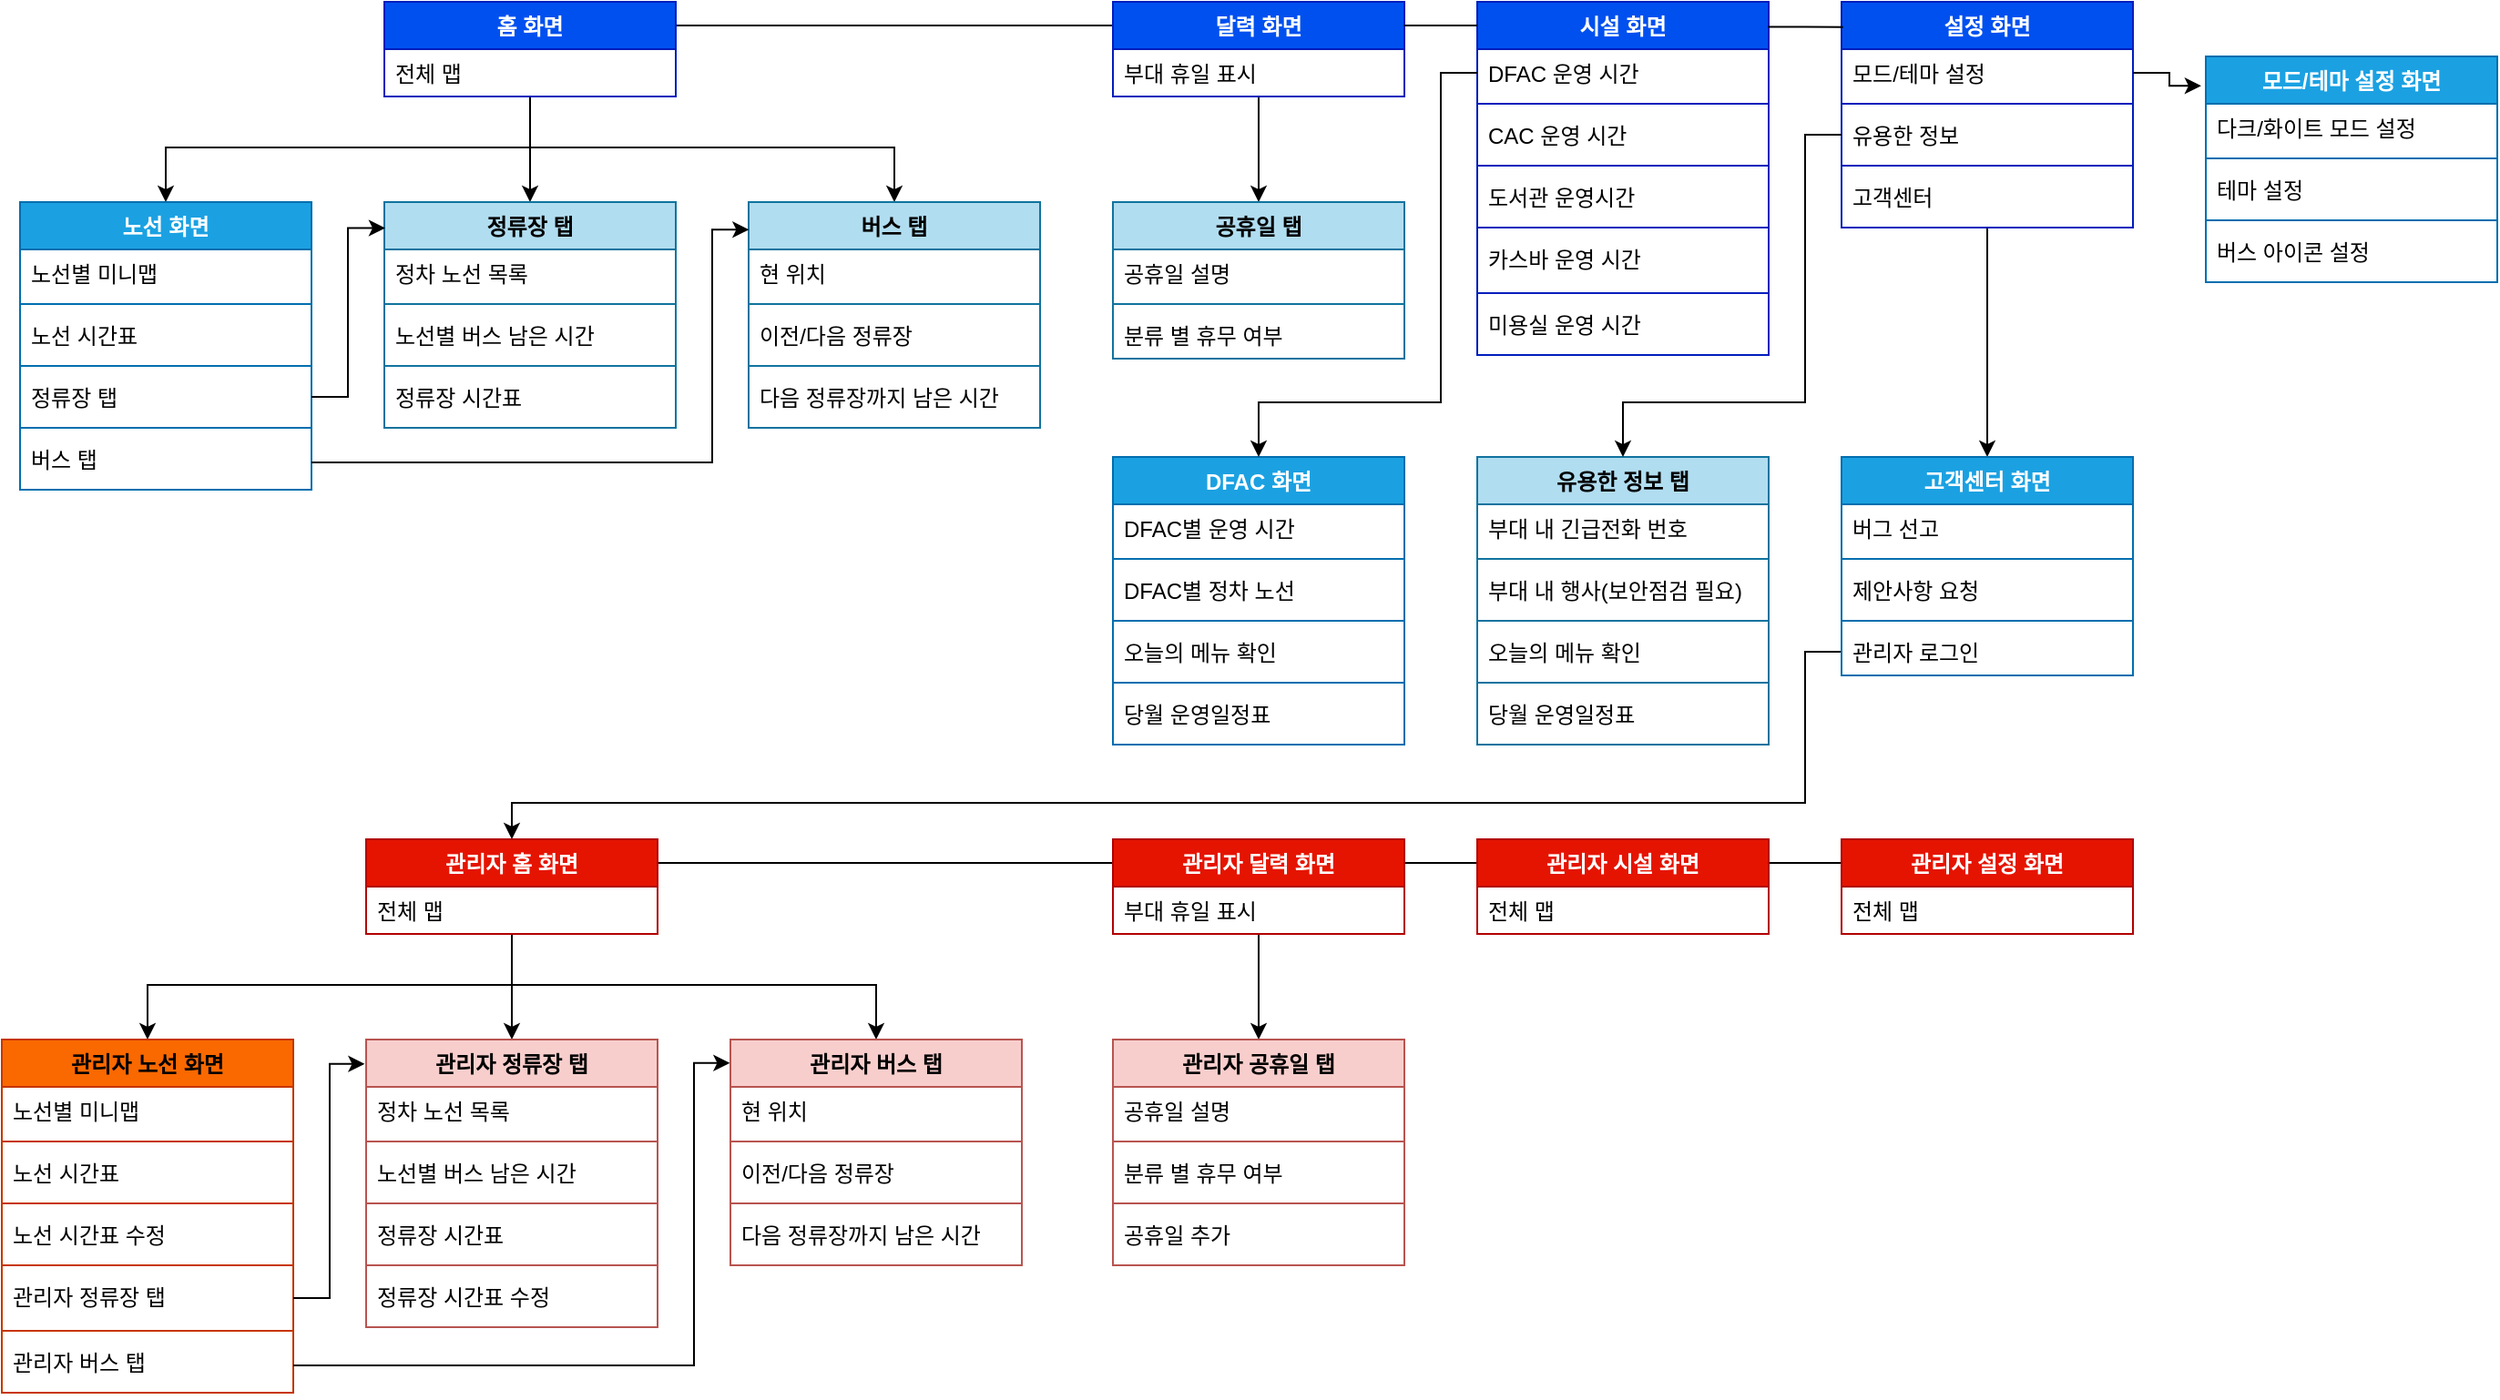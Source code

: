 <mxfile version="28.2.5">
  <diagram name="페이지-1" id="wjZ8YQroIO9MvdsMW4hN">
    <mxGraphModel dx="1694" dy="930" grid="1" gridSize="10" guides="1" tooltips="1" connect="1" arrows="1" fold="1" page="1" pageScale="1" pageWidth="1654" pageHeight="2336" math="0" shadow="0">
      <root>
        <mxCell id="0" />
        <mxCell id="1" parent="0" />
        <mxCell id="_9YGOIEyfE7VkdrAU_rR-4" style="edgeStyle=orthogonalEdgeStyle;rounded=0;orthogonalLoop=1;jettySize=auto;html=1;entryX=0.5;entryY=0;entryDx=0;entryDy=0;" parent="1" source="tUsT-36a79SieBzfRr8L-2" target="tUsT-36a79SieBzfRr8L-6" edge="1">
          <mxGeometry relative="1" as="geometry" />
        </mxCell>
        <mxCell id="_9YGOIEyfE7VkdrAU_rR-5" style="edgeStyle=orthogonalEdgeStyle;rounded=0;orthogonalLoop=1;jettySize=auto;html=1;entryX=0.5;entryY=0;entryDx=0;entryDy=0;" parent="1" source="tUsT-36a79SieBzfRr8L-2" target="tUsT-36a79SieBzfRr8L-12" edge="1">
          <mxGeometry relative="1" as="geometry">
            <Array as="points">
              <mxPoint x="420" y="200" />
              <mxPoint x="220" y="200" />
            </Array>
          </mxGeometry>
        </mxCell>
        <mxCell id="_9YGOIEyfE7VkdrAU_rR-6" style="edgeStyle=orthogonalEdgeStyle;rounded=0;orthogonalLoop=1;jettySize=auto;html=1;entryX=0.5;entryY=0;entryDx=0;entryDy=0;" parent="1" source="tUsT-36a79SieBzfRr8L-2" target="tUsT-36a79SieBzfRr8L-18" edge="1">
          <mxGeometry relative="1" as="geometry">
            <Array as="points">
              <mxPoint x="420" y="200" />
              <mxPoint x="620" y="200" />
            </Array>
          </mxGeometry>
        </mxCell>
        <mxCell id="2JAqFxEdRBb4yhLC-KHh-1" style="edgeStyle=orthogonalEdgeStyle;rounded=0;orthogonalLoop=1;jettySize=auto;html=1;endArrow=none;endFill=0;exitX=1;exitY=0.25;exitDx=0;exitDy=0;entryX=0;entryY=0.25;entryDx=0;entryDy=0;" parent="1" source="tUsT-36a79SieBzfRr8L-2" target="sj82YsNIp-Rur4-SE-wN-1" edge="1">
          <mxGeometry relative="1" as="geometry" />
        </mxCell>
        <mxCell id="tUsT-36a79SieBzfRr8L-2" value="홈 화면" style="swimlane;fontStyle=1;align=center;verticalAlign=top;childLayout=stackLayout;horizontal=1;startSize=26;horizontalStack=0;resizeParent=1;resizeParentMax=0;resizeLast=0;collapsible=1;marginBottom=0;whiteSpace=wrap;html=1;fillColor=#0050ef;fontColor=#ffffff;strokeColor=#001DBC;" parent="1" vertex="1">
          <mxGeometry x="340" y="120" width="160" height="52" as="geometry" />
        </mxCell>
        <mxCell id="tUsT-36a79SieBzfRr8L-3" value="전체 맵" style="text;strokeColor=none;fillColor=none;align=left;verticalAlign=top;spacingLeft=4;spacingRight=4;overflow=hidden;rotatable=0;points=[[0,0.5],[1,0.5]];portConstraint=eastwest;whiteSpace=wrap;html=1;" parent="tUsT-36a79SieBzfRr8L-2" vertex="1">
          <mxGeometry y="26" width="160" height="26" as="geometry" />
        </mxCell>
        <mxCell id="tUsT-36a79SieBzfRr8L-6" value="정류장 탭" style="swimlane;fontStyle=1;align=center;verticalAlign=top;childLayout=stackLayout;horizontal=1;startSize=26;horizontalStack=0;resizeParent=1;resizeParentMax=0;resizeLast=0;collapsible=1;marginBottom=0;whiteSpace=wrap;html=1;fillColor=#b1ddf0;strokeColor=#10739e;" parent="1" vertex="1">
          <mxGeometry x="340" y="230" width="160" height="124" as="geometry" />
        </mxCell>
        <mxCell id="tUsT-36a79SieBzfRr8L-7" value="정차 노선 목록" style="text;strokeColor=none;fillColor=none;align=left;verticalAlign=top;spacingLeft=4;spacingRight=4;overflow=hidden;rotatable=0;points=[[0,0.5],[1,0.5]];portConstraint=eastwest;whiteSpace=wrap;html=1;" parent="tUsT-36a79SieBzfRr8L-6" vertex="1">
          <mxGeometry y="26" width="160" height="26" as="geometry" />
        </mxCell>
        <mxCell id="tUsT-36a79SieBzfRr8L-8" value="" style="line;strokeWidth=1;fillColor=none;align=left;verticalAlign=middle;spacingTop=-1;spacingLeft=3;spacingRight=3;rotatable=0;labelPosition=right;points=[];portConstraint=eastwest;strokeColor=inherit;" parent="tUsT-36a79SieBzfRr8L-6" vertex="1">
          <mxGeometry y="52" width="160" height="8" as="geometry" />
        </mxCell>
        <mxCell id="tUsT-36a79SieBzfRr8L-9" value="노선별 버스 남은 시간" style="text;strokeColor=none;fillColor=none;align=left;verticalAlign=top;spacingLeft=4;spacingRight=4;overflow=hidden;rotatable=0;points=[[0,0.5],[1,0.5]];portConstraint=eastwest;whiteSpace=wrap;html=1;" parent="tUsT-36a79SieBzfRr8L-6" vertex="1">
          <mxGeometry y="60" width="160" height="26" as="geometry" />
        </mxCell>
        <mxCell id="tUsT-36a79SieBzfRr8L-11" value="" style="line;strokeWidth=1;fillColor=none;align=left;verticalAlign=middle;spacingTop=-1;spacingLeft=3;spacingRight=3;rotatable=0;labelPosition=right;points=[];portConstraint=eastwest;strokeColor=inherit;" parent="tUsT-36a79SieBzfRr8L-6" vertex="1">
          <mxGeometry y="86" width="160" height="8" as="geometry" />
        </mxCell>
        <mxCell id="tUsT-36a79SieBzfRr8L-10" value="정류장 시간표" style="text;strokeColor=none;fillColor=none;align=left;verticalAlign=top;spacingLeft=4;spacingRight=4;overflow=hidden;rotatable=0;points=[[0,0.5],[1,0.5]];portConstraint=eastwest;whiteSpace=wrap;html=1;" parent="tUsT-36a79SieBzfRr8L-6" vertex="1">
          <mxGeometry y="94" width="160" height="30" as="geometry" />
        </mxCell>
        <mxCell id="tUsT-36a79SieBzfRr8L-12" value="노선 화면" style="swimlane;fontStyle=1;align=center;verticalAlign=top;childLayout=stackLayout;horizontal=1;startSize=26;horizontalStack=0;resizeParent=1;resizeParentMax=0;resizeLast=0;collapsible=1;marginBottom=0;whiteSpace=wrap;html=1;fillColor=#1ba1e2;fontColor=#ffffff;strokeColor=#006EAF;" parent="1" vertex="1">
          <mxGeometry x="140" y="230" width="160" height="158" as="geometry" />
        </mxCell>
        <mxCell id="tUsT-36a79SieBzfRr8L-13" value="노선별 미니맵" style="text;strokeColor=none;fillColor=none;align=left;verticalAlign=top;spacingLeft=4;spacingRight=4;overflow=hidden;rotatable=0;points=[[0,0.5],[1,0.5]];portConstraint=eastwest;whiteSpace=wrap;html=1;" parent="tUsT-36a79SieBzfRr8L-12" vertex="1">
          <mxGeometry y="26" width="160" height="26" as="geometry" />
        </mxCell>
        <mxCell id="tUsT-36a79SieBzfRr8L-14" value="" style="line;strokeWidth=1;fillColor=none;align=left;verticalAlign=middle;spacingTop=-1;spacingLeft=3;spacingRight=3;rotatable=0;labelPosition=right;points=[];portConstraint=eastwest;strokeColor=inherit;" parent="tUsT-36a79SieBzfRr8L-12" vertex="1">
          <mxGeometry y="52" width="160" height="8" as="geometry" />
        </mxCell>
        <mxCell id="tUsT-36a79SieBzfRr8L-15" value="노선 시간표" style="text;strokeColor=none;fillColor=none;align=left;verticalAlign=top;spacingLeft=4;spacingRight=4;overflow=hidden;rotatable=0;points=[[0,0.5],[1,0.5]];portConstraint=eastwest;whiteSpace=wrap;html=1;" parent="tUsT-36a79SieBzfRr8L-12" vertex="1">
          <mxGeometry y="60" width="160" height="26" as="geometry" />
        </mxCell>
        <mxCell id="tUsT-36a79SieBzfRr8L-16" value="" style="line;strokeWidth=1;fillColor=none;align=left;verticalAlign=middle;spacingTop=-1;spacingLeft=3;spacingRight=3;rotatable=0;labelPosition=right;points=[];portConstraint=eastwest;strokeColor=inherit;" parent="tUsT-36a79SieBzfRr8L-12" vertex="1">
          <mxGeometry y="86" width="160" height="8" as="geometry" />
        </mxCell>
        <mxCell id="tUsT-36a79SieBzfRr8L-17" value="정류장 탭" style="text;strokeColor=none;fillColor=none;align=left;verticalAlign=top;spacingLeft=4;spacingRight=4;overflow=hidden;rotatable=0;points=[[0,0.5],[1,0.5]];portConstraint=eastwest;whiteSpace=wrap;html=1;" parent="tUsT-36a79SieBzfRr8L-12" vertex="1">
          <mxGeometry y="94" width="160" height="26" as="geometry" />
        </mxCell>
        <mxCell id="_9YGOIEyfE7VkdrAU_rR-2" value="" style="line;strokeWidth=1;fillColor=none;align=left;verticalAlign=middle;spacingTop=-1;spacingLeft=3;spacingRight=3;rotatable=0;labelPosition=right;points=[];portConstraint=eastwest;strokeColor=inherit;" parent="tUsT-36a79SieBzfRr8L-12" vertex="1">
          <mxGeometry y="120" width="160" height="8" as="geometry" />
        </mxCell>
        <mxCell id="_9YGOIEyfE7VkdrAU_rR-1" value="버스 탭" style="text;strokeColor=none;fillColor=none;align=left;verticalAlign=top;spacingLeft=4;spacingRight=4;overflow=hidden;rotatable=0;points=[[0,0.5],[1,0.5]];portConstraint=eastwest;whiteSpace=wrap;html=1;" parent="tUsT-36a79SieBzfRr8L-12" vertex="1">
          <mxGeometry y="128" width="160" height="30" as="geometry" />
        </mxCell>
        <mxCell id="tUsT-36a79SieBzfRr8L-18" value="버스 탭" style="swimlane;fontStyle=1;align=center;verticalAlign=top;childLayout=stackLayout;horizontal=1;startSize=26;horizontalStack=0;resizeParent=1;resizeParentMax=0;resizeLast=0;collapsible=1;marginBottom=0;whiteSpace=wrap;html=1;fillColor=#b1ddf0;strokeColor=#10739e;" parent="1" vertex="1">
          <mxGeometry x="540" y="230" width="160" height="124" as="geometry" />
        </mxCell>
        <mxCell id="tUsT-36a79SieBzfRr8L-19" value="현 위치" style="text;strokeColor=none;fillColor=none;align=left;verticalAlign=top;spacingLeft=4;spacingRight=4;overflow=hidden;rotatable=0;points=[[0,0.5],[1,0.5]];portConstraint=eastwest;whiteSpace=wrap;html=1;" parent="tUsT-36a79SieBzfRr8L-18" vertex="1">
          <mxGeometry y="26" width="160" height="26" as="geometry" />
        </mxCell>
        <mxCell id="tUsT-36a79SieBzfRr8L-20" value="" style="line;strokeWidth=1;fillColor=none;align=left;verticalAlign=middle;spacingTop=-1;spacingLeft=3;spacingRight=3;rotatable=0;labelPosition=right;points=[];portConstraint=eastwest;strokeColor=inherit;" parent="tUsT-36a79SieBzfRr8L-18" vertex="1">
          <mxGeometry y="52" width="160" height="8" as="geometry" />
        </mxCell>
        <mxCell id="tUsT-36a79SieBzfRr8L-21" value="이전/다음 정류장" style="text;strokeColor=none;fillColor=none;align=left;verticalAlign=top;spacingLeft=4;spacingRight=4;overflow=hidden;rotatable=0;points=[[0,0.5],[1,0.5]];portConstraint=eastwest;whiteSpace=wrap;html=1;" parent="tUsT-36a79SieBzfRr8L-18" vertex="1">
          <mxGeometry y="60" width="160" height="26" as="geometry" />
        </mxCell>
        <mxCell id="tUsT-36a79SieBzfRr8L-22" value="" style="line;strokeWidth=1;fillColor=none;align=left;verticalAlign=middle;spacingTop=-1;spacingLeft=3;spacingRight=3;rotatable=0;labelPosition=right;points=[];portConstraint=eastwest;strokeColor=inherit;" parent="tUsT-36a79SieBzfRr8L-18" vertex="1">
          <mxGeometry y="86" width="160" height="8" as="geometry" />
        </mxCell>
        <mxCell id="tUsT-36a79SieBzfRr8L-23" value="다음 정류장까지 남은 시간" style="text;strokeColor=none;fillColor=none;align=left;verticalAlign=top;spacingLeft=4;spacingRight=4;overflow=hidden;rotatable=0;points=[[0,0.5],[1,0.5]];portConstraint=eastwest;whiteSpace=wrap;html=1;" parent="tUsT-36a79SieBzfRr8L-18" vertex="1">
          <mxGeometry y="94" width="160" height="30" as="geometry" />
        </mxCell>
        <mxCell id="_9YGOIEyfE7VkdrAU_rR-7" style="edgeStyle=orthogonalEdgeStyle;rounded=0;orthogonalLoop=1;jettySize=auto;html=1;exitX=1;exitY=0.5;exitDx=0;exitDy=0;entryX=0.003;entryY=0.115;entryDx=0;entryDy=0;entryPerimeter=0;" parent="1" source="tUsT-36a79SieBzfRr8L-17" target="tUsT-36a79SieBzfRr8L-6" edge="1">
          <mxGeometry relative="1" as="geometry" />
        </mxCell>
        <mxCell id="_9YGOIEyfE7VkdrAU_rR-8" style="edgeStyle=orthogonalEdgeStyle;rounded=0;orthogonalLoop=1;jettySize=auto;html=1;exitX=1;exitY=0.5;exitDx=0;exitDy=0;entryX=0.001;entryY=0.122;entryDx=0;entryDy=0;entryPerimeter=0;" parent="1" source="_9YGOIEyfE7VkdrAU_rR-1" target="tUsT-36a79SieBzfRr8L-18" edge="1">
          <mxGeometry relative="1" as="geometry">
            <Array as="points">
              <mxPoint x="520" y="373" />
              <mxPoint x="520" y="245" />
            </Array>
          </mxGeometry>
        </mxCell>
        <mxCell id="2JAqFxEdRBb4yhLC-KHh-55" style="edgeStyle=orthogonalEdgeStyle;rounded=0;orthogonalLoop=1;jettySize=auto;html=1;entryX=0.5;entryY=0;entryDx=0;entryDy=0;" parent="1" source="sj82YsNIp-Rur4-SE-wN-1" target="2JAqFxEdRBb4yhLC-KHh-49" edge="1">
          <mxGeometry relative="1" as="geometry" />
        </mxCell>
        <mxCell id="sj82YsNIp-Rur4-SE-wN-1" value="달력 화면" style="swimlane;fontStyle=1;align=center;verticalAlign=top;childLayout=stackLayout;horizontal=1;startSize=26;horizontalStack=0;resizeParent=1;resizeParentMax=0;resizeLast=0;collapsible=1;marginBottom=0;whiteSpace=wrap;html=1;fillColor=#0050ef;fontColor=#ffffff;strokeColor=#001DBC;" parent="1" vertex="1">
          <mxGeometry x="740" y="120" width="160" height="52" as="geometry" />
        </mxCell>
        <mxCell id="sj82YsNIp-Rur4-SE-wN-2" value="부대 휴일 표시" style="text;strokeColor=none;fillColor=none;align=left;verticalAlign=top;spacingLeft=4;spacingRight=4;overflow=hidden;rotatable=0;points=[[0,0.5],[1,0.5]];portConstraint=eastwest;whiteSpace=wrap;html=1;" parent="sj82YsNIp-Rur4-SE-wN-1" vertex="1">
          <mxGeometry y="26" width="160" height="26" as="geometry" />
        </mxCell>
        <mxCell id="2JAqFxEdRBb4yhLC-KHh-4" value="시설 화면" style="swimlane;fontStyle=1;align=center;verticalAlign=top;childLayout=stackLayout;horizontal=1;startSize=26;horizontalStack=0;resizeParent=1;resizeParentMax=0;resizeLast=0;collapsible=1;marginBottom=0;whiteSpace=wrap;html=1;fillColor=#0050ef;fontColor=#ffffff;strokeColor=#001DBC;" parent="1" vertex="1">
          <mxGeometry x="940" y="120" width="160" height="194" as="geometry" />
        </mxCell>
        <mxCell id="2JAqFxEdRBb4yhLC-KHh-5" value="DFAC 운영 시간" style="text;strokeColor=none;fillColor=none;align=left;verticalAlign=top;spacingLeft=4;spacingRight=4;overflow=hidden;rotatable=0;points=[[0,0.5],[1,0.5]];portConstraint=eastwest;whiteSpace=wrap;html=1;" parent="2JAqFxEdRBb4yhLC-KHh-4" vertex="1">
          <mxGeometry y="26" width="160" height="26" as="geometry" />
        </mxCell>
        <mxCell id="2JAqFxEdRBb4yhLC-KHh-6" value="" style="line;strokeWidth=1;fillColor=none;align=left;verticalAlign=middle;spacingTop=-1;spacingLeft=3;spacingRight=3;rotatable=0;labelPosition=right;points=[];portConstraint=eastwest;strokeColor=inherit;" parent="2JAqFxEdRBb4yhLC-KHh-4" vertex="1">
          <mxGeometry y="52" width="160" height="8" as="geometry" />
        </mxCell>
        <mxCell id="2JAqFxEdRBb4yhLC-KHh-7" value="CAC 운영 시간" style="text;strokeColor=none;fillColor=none;align=left;verticalAlign=top;spacingLeft=4;spacingRight=4;overflow=hidden;rotatable=0;points=[[0,0.5],[1,0.5]];portConstraint=eastwest;whiteSpace=wrap;html=1;" parent="2JAqFxEdRBb4yhLC-KHh-4" vertex="1">
          <mxGeometry y="60" width="160" height="26" as="geometry" />
        </mxCell>
        <mxCell id="2JAqFxEdRBb4yhLC-KHh-8" value="" style="line;strokeWidth=1;fillColor=none;align=left;verticalAlign=middle;spacingTop=-1;spacingLeft=3;spacingRight=3;rotatable=0;labelPosition=right;points=[];portConstraint=eastwest;strokeColor=inherit;" parent="2JAqFxEdRBb4yhLC-KHh-4" vertex="1">
          <mxGeometry y="86" width="160" height="8" as="geometry" />
        </mxCell>
        <mxCell id="2JAqFxEdRBb4yhLC-KHh-9" value="도서관 운영시간" style="text;strokeColor=none;fillColor=none;align=left;verticalAlign=top;spacingLeft=4;spacingRight=4;overflow=hidden;rotatable=0;points=[[0,0.5],[1,0.5]];portConstraint=eastwest;whiteSpace=wrap;html=1;" parent="2JAqFxEdRBb4yhLC-KHh-4" vertex="1">
          <mxGeometry y="94" width="160" height="26" as="geometry" />
        </mxCell>
        <mxCell id="2JAqFxEdRBb4yhLC-KHh-28" value="" style="line;strokeWidth=1;fillColor=none;align=left;verticalAlign=middle;spacingTop=-1;spacingLeft=3;spacingRight=3;rotatable=0;labelPosition=right;points=[];portConstraint=eastwest;strokeColor=inherit;" parent="2JAqFxEdRBb4yhLC-KHh-4" vertex="1">
          <mxGeometry y="120" width="160" height="8" as="geometry" />
        </mxCell>
        <mxCell id="2JAqFxEdRBb4yhLC-KHh-27" value="카스바 운영 시간" style="text;strokeColor=none;fillColor=none;align=left;verticalAlign=top;spacingLeft=4;spacingRight=4;overflow=hidden;rotatable=0;points=[[0,0.5],[1,0.5]];portConstraint=eastwest;whiteSpace=wrap;html=1;" parent="2JAqFxEdRBb4yhLC-KHh-4" vertex="1">
          <mxGeometry y="128" width="160" height="28" as="geometry" />
        </mxCell>
        <mxCell id="2JAqFxEdRBb4yhLC-KHh-30" value="" style="line;strokeWidth=1;fillColor=none;align=left;verticalAlign=middle;spacingTop=-1;spacingLeft=3;spacingRight=3;rotatable=0;labelPosition=right;points=[];portConstraint=eastwest;strokeColor=inherit;" parent="2JAqFxEdRBb4yhLC-KHh-4" vertex="1">
          <mxGeometry y="156" width="160" height="8" as="geometry" />
        </mxCell>
        <mxCell id="2JAqFxEdRBb4yhLC-KHh-29" value="미용실 운영 시간" style="text;strokeColor=none;fillColor=none;align=left;verticalAlign=top;spacingLeft=4;spacingRight=4;overflow=hidden;rotatable=0;points=[[0,0.5],[1,0.5]];portConstraint=eastwest;whiteSpace=wrap;html=1;" parent="2JAqFxEdRBb4yhLC-KHh-4" vertex="1">
          <mxGeometry y="164" width="160" height="30" as="geometry" />
        </mxCell>
        <mxCell id="2JAqFxEdRBb4yhLC-KHh-10" value="DFAC 화면" style="swimlane;fontStyle=1;align=center;verticalAlign=top;childLayout=stackLayout;horizontal=1;startSize=26;horizontalStack=0;resizeParent=1;resizeParentMax=0;resizeLast=0;collapsible=1;marginBottom=0;whiteSpace=wrap;html=1;fillColor=#1ba1e2;fontColor=#ffffff;strokeColor=#006EAF;" parent="1" vertex="1">
          <mxGeometry x="740" y="370" width="160" height="158" as="geometry" />
        </mxCell>
        <mxCell id="2JAqFxEdRBb4yhLC-KHh-11" value="DFAC별 운영 시간" style="text;strokeColor=none;fillColor=none;align=left;verticalAlign=top;spacingLeft=4;spacingRight=4;overflow=hidden;rotatable=0;points=[[0,0.5],[1,0.5]];portConstraint=eastwest;whiteSpace=wrap;html=1;" parent="2JAqFxEdRBb4yhLC-KHh-10" vertex="1">
          <mxGeometry y="26" width="160" height="26" as="geometry" />
        </mxCell>
        <mxCell id="2JAqFxEdRBb4yhLC-KHh-12" value="" style="line;strokeWidth=1;fillColor=none;align=left;verticalAlign=middle;spacingTop=-1;spacingLeft=3;spacingRight=3;rotatable=0;labelPosition=right;points=[];portConstraint=eastwest;strokeColor=inherit;" parent="2JAqFxEdRBb4yhLC-KHh-10" vertex="1">
          <mxGeometry y="52" width="160" height="8" as="geometry" />
        </mxCell>
        <mxCell id="2JAqFxEdRBb4yhLC-KHh-13" value="DFAC별 정차 노선" style="text;strokeColor=none;fillColor=none;align=left;verticalAlign=top;spacingLeft=4;spacingRight=4;overflow=hidden;rotatable=0;points=[[0,0.5],[1,0.5]];portConstraint=eastwest;whiteSpace=wrap;html=1;" parent="2JAqFxEdRBb4yhLC-KHh-10" vertex="1">
          <mxGeometry y="60" width="160" height="26" as="geometry" />
        </mxCell>
        <mxCell id="2JAqFxEdRBb4yhLC-KHh-14" value="" style="line;strokeWidth=1;fillColor=none;align=left;verticalAlign=middle;spacingTop=-1;spacingLeft=3;spacingRight=3;rotatable=0;labelPosition=right;points=[];portConstraint=eastwest;strokeColor=inherit;" parent="2JAqFxEdRBb4yhLC-KHh-10" vertex="1">
          <mxGeometry y="86" width="160" height="8" as="geometry" />
        </mxCell>
        <mxCell id="2JAqFxEdRBb4yhLC-KHh-15" value="오늘의 메뉴 확인" style="text;strokeColor=none;fillColor=none;align=left;verticalAlign=top;spacingLeft=4;spacingRight=4;overflow=hidden;rotatable=0;points=[[0,0.5],[1,0.5]];portConstraint=eastwest;whiteSpace=wrap;html=1;" parent="2JAqFxEdRBb4yhLC-KHh-10" vertex="1">
          <mxGeometry y="94" width="160" height="26" as="geometry" />
        </mxCell>
        <mxCell id="2JAqFxEdRBb4yhLC-KHh-19" value="" style="line;strokeWidth=1;fillColor=none;align=left;verticalAlign=middle;spacingTop=-1;spacingLeft=3;spacingRight=3;rotatable=0;labelPosition=right;points=[];portConstraint=eastwest;strokeColor=inherit;" parent="2JAqFxEdRBb4yhLC-KHh-10" vertex="1">
          <mxGeometry y="120" width="160" height="8" as="geometry" />
        </mxCell>
        <mxCell id="2JAqFxEdRBb4yhLC-KHh-18" value="당월 운영일정표" style="text;strokeColor=none;fillColor=none;align=left;verticalAlign=top;spacingLeft=4;spacingRight=4;overflow=hidden;rotatable=0;points=[[0,0.5],[1,0.5]];portConstraint=eastwest;whiteSpace=wrap;html=1;" parent="2JAqFxEdRBb4yhLC-KHh-10" vertex="1">
          <mxGeometry y="128" width="160" height="30" as="geometry" />
        </mxCell>
        <mxCell id="2JAqFxEdRBb4yhLC-KHh-16" style="edgeStyle=orthogonalEdgeStyle;rounded=0;orthogonalLoop=1;jettySize=auto;html=1;entryX=0.5;entryY=0;entryDx=0;entryDy=0;" parent="1" source="2JAqFxEdRBb4yhLC-KHh-5" target="2JAqFxEdRBb4yhLC-KHh-10" edge="1">
          <mxGeometry relative="1" as="geometry">
            <Array as="points">
              <mxPoint x="920" y="159" />
              <mxPoint x="920" y="340" />
              <mxPoint x="820" y="340" />
            </Array>
          </mxGeometry>
        </mxCell>
        <mxCell id="2JAqFxEdRBb4yhLC-KHh-17" style="edgeStyle=orthogonalEdgeStyle;rounded=0;orthogonalLoop=1;jettySize=auto;html=1;exitX=1;exitY=0.25;exitDx=0;exitDy=0;endArrow=none;endFill=0;" parent="1" source="sj82YsNIp-Rur4-SE-wN-1" edge="1">
          <mxGeometry relative="1" as="geometry">
            <mxPoint x="940" y="133" as="targetPoint" />
          </mxGeometry>
        </mxCell>
        <mxCell id="2JAqFxEdRBb4yhLC-KHh-70" style="edgeStyle=orthogonalEdgeStyle;rounded=0;orthogonalLoop=1;jettySize=auto;html=1;exitX=0.5;exitY=1;exitDx=0;exitDy=0;entryX=0.5;entryY=0;entryDx=0;entryDy=0;" parent="1" source="2JAqFxEdRBb4yhLC-KHh-21" target="2JAqFxEdRBb4yhLC-KHh-62" edge="1">
          <mxGeometry relative="1" as="geometry" />
        </mxCell>
        <mxCell id="2JAqFxEdRBb4yhLC-KHh-21" value="설정 화면" style="swimlane;fontStyle=1;align=center;verticalAlign=top;childLayout=stackLayout;horizontal=1;startSize=26;horizontalStack=0;resizeParent=1;resizeParentMax=0;resizeLast=0;collapsible=1;marginBottom=0;whiteSpace=wrap;html=1;fillColor=#0050ef;fontColor=#ffffff;strokeColor=#001DBC;" parent="1" vertex="1">
          <mxGeometry x="1140" y="120" width="160" height="124" as="geometry" />
        </mxCell>
        <mxCell id="2JAqFxEdRBb4yhLC-KHh-22" value="모드/테마 설정" style="text;strokeColor=none;fillColor=none;align=left;verticalAlign=top;spacingLeft=4;spacingRight=4;overflow=hidden;rotatable=0;points=[[0,0.5],[1,0.5]];portConstraint=eastwest;whiteSpace=wrap;html=1;" parent="2JAqFxEdRBb4yhLC-KHh-21" vertex="1">
          <mxGeometry y="26" width="160" height="26" as="geometry" />
        </mxCell>
        <mxCell id="2JAqFxEdRBb4yhLC-KHh-23" value="" style="line;strokeWidth=1;fillColor=none;align=left;verticalAlign=middle;spacingTop=-1;spacingLeft=3;spacingRight=3;rotatable=0;labelPosition=right;points=[];portConstraint=eastwest;strokeColor=inherit;" parent="2JAqFxEdRBb4yhLC-KHh-21" vertex="1">
          <mxGeometry y="52" width="160" height="8" as="geometry" />
        </mxCell>
        <mxCell id="2JAqFxEdRBb4yhLC-KHh-24" value="유용한 정보" style="text;strokeColor=none;fillColor=none;align=left;verticalAlign=top;spacingLeft=4;spacingRight=4;overflow=hidden;rotatable=0;points=[[0,0.5],[1,0.5]];portConstraint=eastwest;whiteSpace=wrap;html=1;" parent="2JAqFxEdRBb4yhLC-KHh-21" vertex="1">
          <mxGeometry y="60" width="160" height="26" as="geometry" />
        </mxCell>
        <mxCell id="2JAqFxEdRBb4yhLC-KHh-25" value="" style="line;strokeWidth=1;fillColor=none;align=left;verticalAlign=middle;spacingTop=-1;spacingLeft=3;spacingRight=3;rotatable=0;labelPosition=right;points=[];portConstraint=eastwest;strokeColor=inherit;" parent="2JAqFxEdRBb4yhLC-KHh-21" vertex="1">
          <mxGeometry y="86" width="160" height="8" as="geometry" />
        </mxCell>
        <mxCell id="2JAqFxEdRBb4yhLC-KHh-26" value="고객센터" style="text;strokeColor=none;fillColor=none;align=left;verticalAlign=top;spacingLeft=4;spacingRight=4;overflow=hidden;rotatable=0;points=[[0,0.5],[1,0.5]];portConstraint=eastwest;whiteSpace=wrap;html=1;" parent="2JAqFxEdRBb4yhLC-KHh-21" vertex="1">
          <mxGeometry y="94" width="160" height="30" as="geometry" />
        </mxCell>
        <mxCell id="2JAqFxEdRBb4yhLC-KHh-32" style="edgeStyle=orthogonalEdgeStyle;rounded=0;orthogonalLoop=1;jettySize=auto;html=1;entryX=0.005;entryY=0.112;entryDx=0;entryDy=0;entryPerimeter=0;exitX=0.998;exitY=0.071;exitDx=0;exitDy=0;exitPerimeter=0;endArrow=none;endFill=0;" parent="1" source="2JAqFxEdRBb4yhLC-KHh-4" target="2JAqFxEdRBb4yhLC-KHh-21" edge="1">
          <mxGeometry relative="1" as="geometry" />
        </mxCell>
        <mxCell id="2JAqFxEdRBb4yhLC-KHh-33" value="모드/테마 설정 화면" style="swimlane;fontStyle=1;align=center;verticalAlign=top;childLayout=stackLayout;horizontal=1;startSize=26;horizontalStack=0;resizeParent=1;resizeParentMax=0;resizeLast=0;collapsible=1;marginBottom=0;whiteSpace=wrap;html=1;fillColor=#1ba1e2;strokeColor=#006EAF;fontColor=#ffffff;" parent="1" vertex="1">
          <mxGeometry x="1340" y="150" width="160" height="124" as="geometry" />
        </mxCell>
        <mxCell id="2JAqFxEdRBb4yhLC-KHh-34" value="다크/화이트 모드 설정" style="text;strokeColor=none;fillColor=none;align=left;verticalAlign=top;spacingLeft=4;spacingRight=4;overflow=hidden;rotatable=0;points=[[0,0.5],[1,0.5]];portConstraint=eastwest;whiteSpace=wrap;html=1;" parent="2JAqFxEdRBb4yhLC-KHh-33" vertex="1">
          <mxGeometry y="26" width="160" height="26" as="geometry" />
        </mxCell>
        <mxCell id="2JAqFxEdRBb4yhLC-KHh-35" value="" style="line;strokeWidth=1;fillColor=none;align=left;verticalAlign=middle;spacingTop=-1;spacingLeft=3;spacingRight=3;rotatable=0;labelPosition=right;points=[];portConstraint=eastwest;strokeColor=inherit;" parent="2JAqFxEdRBb4yhLC-KHh-33" vertex="1">
          <mxGeometry y="52" width="160" height="8" as="geometry" />
        </mxCell>
        <mxCell id="2JAqFxEdRBb4yhLC-KHh-36" value="테마 설정" style="text;strokeColor=none;fillColor=none;align=left;verticalAlign=top;spacingLeft=4;spacingRight=4;overflow=hidden;rotatable=0;points=[[0,0.5],[1,0.5]];portConstraint=eastwest;whiteSpace=wrap;html=1;" parent="2JAqFxEdRBb4yhLC-KHh-33" vertex="1">
          <mxGeometry y="60" width="160" height="26" as="geometry" />
        </mxCell>
        <mxCell id="2JAqFxEdRBb4yhLC-KHh-37" value="" style="line;strokeWidth=1;fillColor=none;align=left;verticalAlign=middle;spacingTop=-1;spacingLeft=3;spacingRight=3;rotatable=0;labelPosition=right;points=[];portConstraint=eastwest;strokeColor=inherit;" parent="2JAqFxEdRBb4yhLC-KHh-33" vertex="1">
          <mxGeometry y="86" width="160" height="8" as="geometry" />
        </mxCell>
        <mxCell id="2JAqFxEdRBb4yhLC-KHh-38" value="버스 아이콘 설정" style="text;strokeColor=none;fillColor=none;align=left;verticalAlign=top;spacingLeft=4;spacingRight=4;overflow=hidden;rotatable=0;points=[[0,0.5],[1,0.5]];portConstraint=eastwest;whiteSpace=wrap;html=1;" parent="2JAqFxEdRBb4yhLC-KHh-33" vertex="1">
          <mxGeometry y="94" width="160" height="30" as="geometry" />
        </mxCell>
        <mxCell id="2JAqFxEdRBb4yhLC-KHh-39" style="edgeStyle=orthogonalEdgeStyle;rounded=0;orthogonalLoop=1;jettySize=auto;html=1;entryX=-0.016;entryY=0.13;entryDx=0;entryDy=0;entryPerimeter=0;" parent="1" source="2JAqFxEdRBb4yhLC-KHh-22" target="2JAqFxEdRBb4yhLC-KHh-33" edge="1">
          <mxGeometry relative="1" as="geometry" />
        </mxCell>
        <mxCell id="2JAqFxEdRBb4yhLC-KHh-40" value="유용한 정보 탭" style="swimlane;fontStyle=1;align=center;verticalAlign=top;childLayout=stackLayout;horizontal=1;startSize=26;horizontalStack=0;resizeParent=1;resizeParentMax=0;resizeLast=0;collapsible=1;marginBottom=0;whiteSpace=wrap;html=1;fillColor=#b1ddf0;strokeColor=#10739e;" parent="1" vertex="1">
          <mxGeometry x="940" y="370" width="160" height="158" as="geometry" />
        </mxCell>
        <mxCell id="2JAqFxEdRBb4yhLC-KHh-41" value="부대 내 긴급전화 번호" style="text;strokeColor=none;fillColor=none;align=left;verticalAlign=top;spacingLeft=4;spacingRight=4;overflow=hidden;rotatable=0;points=[[0,0.5],[1,0.5]];portConstraint=eastwest;whiteSpace=wrap;html=1;" parent="2JAqFxEdRBb4yhLC-KHh-40" vertex="1">
          <mxGeometry y="26" width="160" height="26" as="geometry" />
        </mxCell>
        <mxCell id="2JAqFxEdRBb4yhLC-KHh-42" value="" style="line;strokeWidth=1;fillColor=none;align=left;verticalAlign=middle;spacingTop=-1;spacingLeft=3;spacingRight=3;rotatable=0;labelPosition=right;points=[];portConstraint=eastwest;strokeColor=inherit;" parent="2JAqFxEdRBb4yhLC-KHh-40" vertex="1">
          <mxGeometry y="52" width="160" height="8" as="geometry" />
        </mxCell>
        <mxCell id="2JAqFxEdRBb4yhLC-KHh-43" value="부대 내 행사(보안점검 필요)" style="text;strokeColor=none;fillColor=none;align=left;verticalAlign=top;spacingLeft=4;spacingRight=4;overflow=hidden;rotatable=0;points=[[0,0.5],[1,0.5]];portConstraint=eastwest;whiteSpace=wrap;html=1;" parent="2JAqFxEdRBb4yhLC-KHh-40" vertex="1">
          <mxGeometry y="60" width="160" height="26" as="geometry" />
        </mxCell>
        <mxCell id="2JAqFxEdRBb4yhLC-KHh-44" value="" style="line;strokeWidth=1;fillColor=none;align=left;verticalAlign=middle;spacingTop=-1;spacingLeft=3;spacingRight=3;rotatable=0;labelPosition=right;points=[];portConstraint=eastwest;strokeColor=inherit;" parent="2JAqFxEdRBb4yhLC-KHh-40" vertex="1">
          <mxGeometry y="86" width="160" height="8" as="geometry" />
        </mxCell>
        <mxCell id="2JAqFxEdRBb4yhLC-KHh-45" value="오늘의 메뉴 확인" style="text;strokeColor=none;fillColor=none;align=left;verticalAlign=top;spacingLeft=4;spacingRight=4;overflow=hidden;rotatable=0;points=[[0,0.5],[1,0.5]];portConstraint=eastwest;whiteSpace=wrap;html=1;" parent="2JAqFxEdRBb4yhLC-KHh-40" vertex="1">
          <mxGeometry y="94" width="160" height="26" as="geometry" />
        </mxCell>
        <mxCell id="2JAqFxEdRBb4yhLC-KHh-46" value="" style="line;strokeWidth=1;fillColor=none;align=left;verticalAlign=middle;spacingTop=-1;spacingLeft=3;spacingRight=3;rotatable=0;labelPosition=right;points=[];portConstraint=eastwest;strokeColor=inherit;" parent="2JAqFxEdRBb4yhLC-KHh-40" vertex="1">
          <mxGeometry y="120" width="160" height="8" as="geometry" />
        </mxCell>
        <mxCell id="2JAqFxEdRBb4yhLC-KHh-47" value="당월 운영일정표" style="text;strokeColor=none;fillColor=none;align=left;verticalAlign=top;spacingLeft=4;spacingRight=4;overflow=hidden;rotatable=0;points=[[0,0.5],[1,0.5]];portConstraint=eastwest;whiteSpace=wrap;html=1;" parent="2JAqFxEdRBb4yhLC-KHh-40" vertex="1">
          <mxGeometry y="128" width="160" height="30" as="geometry" />
        </mxCell>
        <mxCell id="2JAqFxEdRBb4yhLC-KHh-48" style="edgeStyle=orthogonalEdgeStyle;rounded=0;orthogonalLoop=1;jettySize=auto;html=1;entryX=0.5;entryY=0;entryDx=0;entryDy=0;" parent="1" source="2JAqFxEdRBb4yhLC-KHh-24" target="2JAqFxEdRBb4yhLC-KHh-40" edge="1">
          <mxGeometry relative="1" as="geometry">
            <Array as="points">
              <mxPoint x="1120" y="193" />
              <mxPoint x="1120" y="340" />
              <mxPoint x="1020" y="340" />
            </Array>
          </mxGeometry>
        </mxCell>
        <mxCell id="2JAqFxEdRBb4yhLC-KHh-49" value="공휴일 탭" style="swimlane;fontStyle=1;align=center;verticalAlign=top;childLayout=stackLayout;horizontal=1;startSize=26;horizontalStack=0;resizeParent=1;resizeParentMax=0;resizeLast=0;collapsible=1;marginBottom=0;whiteSpace=wrap;html=1;fillColor=#b1ddf0;strokeColor=#10739e;" parent="1" vertex="1">
          <mxGeometry x="740" y="230" width="160" height="86" as="geometry" />
        </mxCell>
        <mxCell id="2JAqFxEdRBb4yhLC-KHh-50" value="공휴일 설명" style="text;strokeColor=none;fillColor=none;align=left;verticalAlign=top;spacingLeft=4;spacingRight=4;overflow=hidden;rotatable=0;points=[[0,0.5],[1,0.5]];portConstraint=eastwest;whiteSpace=wrap;html=1;" parent="2JAqFxEdRBb4yhLC-KHh-49" vertex="1">
          <mxGeometry y="26" width="160" height="26" as="geometry" />
        </mxCell>
        <mxCell id="2JAqFxEdRBb4yhLC-KHh-51" value="" style="line;strokeWidth=1;fillColor=none;align=left;verticalAlign=middle;spacingTop=-1;spacingLeft=3;spacingRight=3;rotatable=0;labelPosition=right;points=[];portConstraint=eastwest;strokeColor=inherit;" parent="2JAqFxEdRBb4yhLC-KHh-49" vertex="1">
          <mxGeometry y="52" width="160" height="8" as="geometry" />
        </mxCell>
        <mxCell id="2JAqFxEdRBb4yhLC-KHh-52" value="분류 별 휴&lt;span style=&quot;background-color: transparent; color: light-dark(rgb(0, 0, 0), rgb(255, 255, 255));&quot;&gt;무 여부&lt;/span&gt;" style="text;strokeColor=none;fillColor=none;align=left;verticalAlign=top;spacingLeft=4;spacingRight=4;overflow=hidden;rotatable=0;points=[[0,0.5],[1,0.5]];portConstraint=eastwest;whiteSpace=wrap;html=1;" parent="2JAqFxEdRBb4yhLC-KHh-49" vertex="1">
          <mxGeometry y="60" width="160" height="26" as="geometry" />
        </mxCell>
        <mxCell id="2JAqFxEdRBb4yhLC-KHh-73" style="edgeStyle=orthogonalEdgeStyle;rounded=0;orthogonalLoop=1;jettySize=auto;html=1;entryX=0.5;entryY=0;entryDx=0;entryDy=0;exitX=0;exitY=0.5;exitDx=0;exitDy=0;" parent="1" source="2JAqFxEdRBb4yhLC-KHh-67" target="2JAqFxEdRBb4yhLC-KHh-71" edge="1">
          <mxGeometry relative="1" as="geometry">
            <Array as="points">
              <mxPoint x="1120" y="477" />
              <mxPoint x="1120" y="560" />
              <mxPoint x="410" y="560" />
            </Array>
          </mxGeometry>
        </mxCell>
        <mxCell id="2JAqFxEdRBb4yhLC-KHh-62" value="고객센터 화면" style="swimlane;fontStyle=1;align=center;verticalAlign=top;childLayout=stackLayout;horizontal=1;startSize=26;horizontalStack=0;resizeParent=1;resizeParentMax=0;resizeLast=0;collapsible=1;marginBottom=0;whiteSpace=wrap;html=1;fillColor=#1ba1e2;fontColor=#ffffff;strokeColor=#006EAF;" parent="1" vertex="1">
          <mxGeometry x="1140" y="370" width="160" height="120" as="geometry" />
        </mxCell>
        <mxCell id="2JAqFxEdRBb4yhLC-KHh-63" value="버그 선고" style="text;strokeColor=none;fillColor=none;align=left;verticalAlign=top;spacingLeft=4;spacingRight=4;overflow=hidden;rotatable=0;points=[[0,0.5],[1,0.5]];portConstraint=eastwest;whiteSpace=wrap;html=1;" parent="2JAqFxEdRBb4yhLC-KHh-62" vertex="1">
          <mxGeometry y="26" width="160" height="26" as="geometry" />
        </mxCell>
        <mxCell id="2JAqFxEdRBb4yhLC-KHh-64" value="" style="line;strokeWidth=1;fillColor=none;align=left;verticalAlign=middle;spacingTop=-1;spacingLeft=3;spacingRight=3;rotatable=0;labelPosition=right;points=[];portConstraint=eastwest;strokeColor=inherit;" parent="2JAqFxEdRBb4yhLC-KHh-62" vertex="1">
          <mxGeometry y="52" width="160" height="8" as="geometry" />
        </mxCell>
        <mxCell id="2JAqFxEdRBb4yhLC-KHh-65" value="제안사항 요청" style="text;strokeColor=none;fillColor=none;align=left;verticalAlign=top;spacingLeft=4;spacingRight=4;overflow=hidden;rotatable=0;points=[[0,0.5],[1,0.5]];portConstraint=eastwest;whiteSpace=wrap;html=1;" parent="2JAqFxEdRBb4yhLC-KHh-62" vertex="1">
          <mxGeometry y="60" width="160" height="26" as="geometry" />
        </mxCell>
        <mxCell id="2JAqFxEdRBb4yhLC-KHh-66" value="" style="line;strokeWidth=1;fillColor=none;align=left;verticalAlign=middle;spacingTop=-1;spacingLeft=3;spacingRight=3;rotatable=0;labelPosition=right;points=[];portConstraint=eastwest;strokeColor=inherit;" parent="2JAqFxEdRBb4yhLC-KHh-62" vertex="1">
          <mxGeometry y="86" width="160" height="8" as="geometry" />
        </mxCell>
        <mxCell id="2JAqFxEdRBb4yhLC-KHh-67" value="관리자 로그인" style="text;strokeColor=none;fillColor=none;align=left;verticalAlign=top;spacingLeft=4;spacingRight=4;overflow=hidden;rotatable=0;points=[[0,0.5],[1,0.5]];portConstraint=eastwest;whiteSpace=wrap;html=1;" parent="2JAqFxEdRBb4yhLC-KHh-62" vertex="1">
          <mxGeometry y="94" width="160" height="26" as="geometry" />
        </mxCell>
        <mxCell id="2JAqFxEdRBb4yhLC-KHh-81" style="edgeStyle=orthogonalEdgeStyle;rounded=0;orthogonalLoop=1;jettySize=auto;html=1;exitX=1;exitY=0.25;exitDx=0;exitDy=0;entryX=0;entryY=0.25;entryDx=0;entryDy=0;endArrow=none;endFill=0;" parent="1" source="2JAqFxEdRBb4yhLC-KHh-71" target="2JAqFxEdRBb4yhLC-KHh-74" edge="1">
          <mxGeometry relative="1" as="geometry" />
        </mxCell>
        <mxCell id="2JAqFxEdRBb4yhLC-KHh-118" style="edgeStyle=orthogonalEdgeStyle;rounded=0;orthogonalLoop=1;jettySize=auto;html=1;entryX=0.5;entryY=0;entryDx=0;entryDy=0;" parent="1" source="2JAqFxEdRBb4yhLC-KHh-71" target="2JAqFxEdRBb4yhLC-KHh-84" edge="1">
          <mxGeometry relative="1" as="geometry">
            <mxPoint x="410" y="670" as="targetPoint" />
          </mxGeometry>
        </mxCell>
        <mxCell id="2JAqFxEdRBb4yhLC-KHh-119" style="edgeStyle=orthogonalEdgeStyle;rounded=0;orthogonalLoop=1;jettySize=auto;html=1;entryX=0.5;entryY=0;entryDx=0;entryDy=0;" parent="1" source="2JAqFxEdRBb4yhLC-KHh-71" target="2JAqFxEdRBb4yhLC-KHh-90" edge="1">
          <mxGeometry relative="1" as="geometry">
            <Array as="points">
              <mxPoint x="410" y="660" />
              <mxPoint x="210" y="660" />
            </Array>
          </mxGeometry>
        </mxCell>
        <mxCell id="2JAqFxEdRBb4yhLC-KHh-120" style="edgeStyle=orthogonalEdgeStyle;rounded=0;orthogonalLoop=1;jettySize=auto;html=1;exitX=0.5;exitY=1;exitDx=0;exitDy=0;entryX=0.5;entryY=0;entryDx=0;entryDy=0;" parent="1" source="2JAqFxEdRBb4yhLC-KHh-71" target="2JAqFxEdRBb4yhLC-KHh-98" edge="1">
          <mxGeometry relative="1" as="geometry">
            <Array as="points">
              <mxPoint x="410" y="660" />
              <mxPoint x="610" y="660" />
            </Array>
          </mxGeometry>
        </mxCell>
        <mxCell id="2JAqFxEdRBb4yhLC-KHh-71" value="관리자 홈 화면" style="swimlane;fontStyle=1;align=center;verticalAlign=top;childLayout=stackLayout;horizontal=1;startSize=26;horizontalStack=0;resizeParent=1;resizeParentMax=0;resizeLast=0;collapsible=1;marginBottom=0;whiteSpace=wrap;html=1;fillColor=#e51400;fontColor=#ffffff;strokeColor=#B20000;" parent="1" vertex="1">
          <mxGeometry x="330" y="580" width="160" height="52" as="geometry" />
        </mxCell>
        <mxCell id="2JAqFxEdRBb4yhLC-KHh-72" value="전체 맵" style="text;strokeColor=none;fillColor=none;align=left;verticalAlign=top;spacingLeft=4;spacingRight=4;overflow=hidden;rotatable=0;points=[[0,0.5],[1,0.5]];portConstraint=eastwest;whiteSpace=wrap;html=1;" parent="2JAqFxEdRBb4yhLC-KHh-71" vertex="1">
          <mxGeometry y="26" width="160" height="26" as="geometry" />
        </mxCell>
        <mxCell id="2JAqFxEdRBb4yhLC-KHh-82" style="edgeStyle=orthogonalEdgeStyle;rounded=0;orthogonalLoop=1;jettySize=auto;html=1;exitX=1;exitY=0.25;exitDx=0;exitDy=0;entryX=0;entryY=0.25;entryDx=0;entryDy=0;endArrow=none;endFill=0;" parent="1" source="2JAqFxEdRBb4yhLC-KHh-74" target="2JAqFxEdRBb4yhLC-KHh-76" edge="1">
          <mxGeometry relative="1" as="geometry" />
        </mxCell>
        <mxCell id="dkSiMjzqn2CgfF8T8pqt-5" style="edgeStyle=orthogonalEdgeStyle;rounded=0;orthogonalLoop=1;jettySize=auto;html=1;entryX=0.5;entryY=0;entryDx=0;entryDy=0;" edge="1" parent="1" source="2JAqFxEdRBb4yhLC-KHh-74">
          <mxGeometry relative="1" as="geometry">
            <mxPoint x="820" y="690" as="targetPoint" />
          </mxGeometry>
        </mxCell>
        <mxCell id="2JAqFxEdRBb4yhLC-KHh-74" value="관리자 달력 화면" style="swimlane;fontStyle=1;align=center;verticalAlign=top;childLayout=stackLayout;horizontal=1;startSize=26;horizontalStack=0;resizeParent=1;resizeParentMax=0;resizeLast=0;collapsible=1;marginBottom=0;whiteSpace=wrap;html=1;fillColor=#e51400;fontColor=#ffffff;strokeColor=#B20000;" parent="1" vertex="1">
          <mxGeometry x="740" y="580" width="160" height="52" as="geometry" />
        </mxCell>
        <mxCell id="2JAqFxEdRBb4yhLC-KHh-75" value="부대 휴일 표시" style="text;strokeColor=none;fillColor=none;align=left;verticalAlign=top;spacingLeft=4;spacingRight=4;overflow=hidden;rotatable=0;points=[[0,0.5],[1,0.5]];portConstraint=eastwest;whiteSpace=wrap;html=1;" parent="2JAqFxEdRBb4yhLC-KHh-74" vertex="1">
          <mxGeometry y="26" width="160" height="26" as="geometry" />
        </mxCell>
        <mxCell id="2JAqFxEdRBb4yhLC-KHh-83" style="edgeStyle=orthogonalEdgeStyle;rounded=0;orthogonalLoop=1;jettySize=auto;html=1;exitX=1;exitY=0.25;exitDx=0;exitDy=0;entryX=0;entryY=0.25;entryDx=0;entryDy=0;endArrow=none;endFill=0;" parent="1" source="2JAqFxEdRBb4yhLC-KHh-76" target="2JAqFxEdRBb4yhLC-KHh-78" edge="1">
          <mxGeometry relative="1" as="geometry" />
        </mxCell>
        <mxCell id="2JAqFxEdRBb4yhLC-KHh-76" value="관리자 시설 화면" style="swimlane;fontStyle=1;align=center;verticalAlign=top;childLayout=stackLayout;horizontal=1;startSize=26;horizontalStack=0;resizeParent=1;resizeParentMax=0;resizeLast=0;collapsible=1;marginBottom=0;whiteSpace=wrap;html=1;fillColor=#e51400;fontColor=#ffffff;strokeColor=#B20000;" parent="1" vertex="1">
          <mxGeometry x="940" y="580" width="160" height="52" as="geometry" />
        </mxCell>
        <mxCell id="2JAqFxEdRBb4yhLC-KHh-77" value="전체 맵" style="text;strokeColor=none;fillColor=none;align=left;verticalAlign=top;spacingLeft=4;spacingRight=4;overflow=hidden;rotatable=0;points=[[0,0.5],[1,0.5]];portConstraint=eastwest;whiteSpace=wrap;html=1;" parent="2JAqFxEdRBb4yhLC-KHh-76" vertex="1">
          <mxGeometry y="26" width="160" height="26" as="geometry" />
        </mxCell>
        <mxCell id="2JAqFxEdRBb4yhLC-KHh-78" value="관리자 설정 화면" style="swimlane;fontStyle=1;align=center;verticalAlign=top;childLayout=stackLayout;horizontal=1;startSize=26;horizontalStack=0;resizeParent=1;resizeParentMax=0;resizeLast=0;collapsible=1;marginBottom=0;whiteSpace=wrap;html=1;fillColor=#e51400;fontColor=#ffffff;strokeColor=#B20000;" parent="1" vertex="1">
          <mxGeometry x="1140" y="580" width="160" height="52" as="geometry" />
        </mxCell>
        <mxCell id="2JAqFxEdRBb4yhLC-KHh-79" value="전체 맵" style="text;strokeColor=none;fillColor=none;align=left;verticalAlign=top;spacingLeft=4;spacingRight=4;overflow=hidden;rotatable=0;points=[[0,0.5],[1,0.5]];portConstraint=eastwest;whiteSpace=wrap;html=1;" parent="2JAqFxEdRBb4yhLC-KHh-78" vertex="1">
          <mxGeometry y="26" width="160" height="26" as="geometry" />
        </mxCell>
        <mxCell id="2JAqFxEdRBb4yhLC-KHh-84" value="관리자 정류장 탭" style="swimlane;fontStyle=1;align=center;verticalAlign=top;childLayout=stackLayout;horizontal=1;startSize=26;horizontalStack=0;resizeParent=1;resizeParentMax=0;resizeLast=0;collapsible=1;marginBottom=0;whiteSpace=wrap;html=1;fillColor=#f8cecc;strokeColor=#b85450;" parent="1" vertex="1">
          <mxGeometry x="330" y="690" width="160" height="158" as="geometry" />
        </mxCell>
        <mxCell id="2JAqFxEdRBb4yhLC-KHh-85" value="정차 노선 목록" style="text;strokeColor=none;fillColor=none;align=left;verticalAlign=top;spacingLeft=4;spacingRight=4;overflow=hidden;rotatable=0;points=[[0,0.5],[1,0.5]];portConstraint=eastwest;whiteSpace=wrap;html=1;" parent="2JAqFxEdRBb4yhLC-KHh-84" vertex="1">
          <mxGeometry y="26" width="160" height="26" as="geometry" />
        </mxCell>
        <mxCell id="2JAqFxEdRBb4yhLC-KHh-86" value="" style="line;strokeWidth=1;fillColor=none;align=left;verticalAlign=middle;spacingTop=-1;spacingLeft=3;spacingRight=3;rotatable=0;labelPosition=right;points=[];portConstraint=eastwest;strokeColor=inherit;" parent="2JAqFxEdRBb4yhLC-KHh-84" vertex="1">
          <mxGeometry y="52" width="160" height="8" as="geometry" />
        </mxCell>
        <mxCell id="2JAqFxEdRBb4yhLC-KHh-87" value="노선별 버스 남은 시간" style="text;strokeColor=none;fillColor=none;align=left;verticalAlign=top;spacingLeft=4;spacingRight=4;overflow=hidden;rotatable=0;points=[[0,0.5],[1,0.5]];portConstraint=eastwest;whiteSpace=wrap;html=1;" parent="2JAqFxEdRBb4yhLC-KHh-84" vertex="1">
          <mxGeometry y="60" width="160" height="26" as="geometry" />
        </mxCell>
        <mxCell id="2JAqFxEdRBb4yhLC-KHh-88" value="" style="line;strokeWidth=1;fillColor=none;align=left;verticalAlign=middle;spacingTop=-1;spacingLeft=3;spacingRight=3;rotatable=0;labelPosition=right;points=[];portConstraint=eastwest;strokeColor=inherit;" parent="2JAqFxEdRBb4yhLC-KHh-84" vertex="1">
          <mxGeometry y="86" width="160" height="8" as="geometry" />
        </mxCell>
        <mxCell id="2JAqFxEdRBb4yhLC-KHh-89" value="정류장 시간표" style="text;strokeColor=none;fillColor=none;align=left;verticalAlign=top;spacingLeft=4;spacingRight=4;overflow=hidden;rotatable=0;points=[[0,0.5],[1,0.5]];portConstraint=eastwest;whiteSpace=wrap;html=1;" parent="2JAqFxEdRBb4yhLC-KHh-84" vertex="1">
          <mxGeometry y="94" width="160" height="26" as="geometry" />
        </mxCell>
        <mxCell id="2JAqFxEdRBb4yhLC-KHh-115" value="" style="line;strokeWidth=1;fillColor=none;align=left;verticalAlign=middle;spacingTop=-1;spacingLeft=3;spacingRight=3;rotatable=0;labelPosition=right;points=[];portConstraint=eastwest;strokeColor=inherit;" parent="2JAqFxEdRBb4yhLC-KHh-84" vertex="1">
          <mxGeometry y="120" width="160" height="8" as="geometry" />
        </mxCell>
        <mxCell id="2JAqFxEdRBb4yhLC-KHh-114" value="정류장 시간표 수정" style="text;strokeColor=none;fillColor=none;align=left;verticalAlign=top;spacingLeft=4;spacingRight=4;overflow=hidden;rotatable=0;points=[[0,0.5],[1,0.5]];portConstraint=eastwest;whiteSpace=wrap;html=1;" parent="2JAqFxEdRBb4yhLC-KHh-84" vertex="1">
          <mxGeometry y="128" width="160" height="30" as="geometry" />
        </mxCell>
        <mxCell id="2JAqFxEdRBb4yhLC-KHh-90" value="관리자 노선 화면" style="swimlane;fontStyle=1;align=center;verticalAlign=top;childLayout=stackLayout;horizontal=1;startSize=26;horizontalStack=0;resizeParent=1;resizeParentMax=0;resizeLast=0;collapsible=1;marginBottom=0;whiteSpace=wrap;html=1;fillColor=#fa6800;strokeColor=#C73500;fontColor=#000000;" parent="1" vertex="1">
          <mxGeometry x="130" y="690" width="160" height="194" as="geometry" />
        </mxCell>
        <mxCell id="2JAqFxEdRBb4yhLC-KHh-91" value="노선별 미니맵" style="text;strokeColor=none;fillColor=none;align=left;verticalAlign=top;spacingLeft=4;spacingRight=4;overflow=hidden;rotatable=0;points=[[0,0.5],[1,0.5]];portConstraint=eastwest;whiteSpace=wrap;html=1;" parent="2JAqFxEdRBb4yhLC-KHh-90" vertex="1">
          <mxGeometry y="26" width="160" height="26" as="geometry" />
        </mxCell>
        <mxCell id="2JAqFxEdRBb4yhLC-KHh-92" value="" style="line;strokeWidth=1;fillColor=none;align=left;verticalAlign=middle;spacingTop=-1;spacingLeft=3;spacingRight=3;rotatable=0;labelPosition=right;points=[];portConstraint=eastwest;strokeColor=inherit;" parent="2JAqFxEdRBb4yhLC-KHh-90" vertex="1">
          <mxGeometry y="52" width="160" height="8" as="geometry" />
        </mxCell>
        <mxCell id="2JAqFxEdRBb4yhLC-KHh-93" value="노선 시간표" style="text;strokeColor=none;fillColor=none;align=left;verticalAlign=top;spacingLeft=4;spacingRight=4;overflow=hidden;rotatable=0;points=[[0,0.5],[1,0.5]];portConstraint=eastwest;whiteSpace=wrap;html=1;" parent="2JAqFxEdRBb4yhLC-KHh-90" vertex="1">
          <mxGeometry y="60" width="160" height="26" as="geometry" />
        </mxCell>
        <mxCell id="2JAqFxEdRBb4yhLC-KHh-94" value="" style="line;strokeWidth=1;fillColor=none;align=left;verticalAlign=middle;spacingTop=-1;spacingLeft=3;spacingRight=3;rotatable=0;labelPosition=right;points=[];portConstraint=eastwest;strokeColor=inherit;" parent="2JAqFxEdRBb4yhLC-KHh-90" vertex="1">
          <mxGeometry y="86" width="160" height="8" as="geometry" />
        </mxCell>
        <mxCell id="2JAqFxEdRBb4yhLC-KHh-95" value="노선 시간표 수정" style="text;strokeColor=none;fillColor=none;align=left;verticalAlign=top;spacingLeft=4;spacingRight=4;overflow=hidden;rotatable=0;points=[[0,0.5],[1,0.5]];portConstraint=eastwest;whiteSpace=wrap;html=1;" parent="2JAqFxEdRBb4yhLC-KHh-90" vertex="1">
          <mxGeometry y="94" width="160" height="26" as="geometry" />
        </mxCell>
        <mxCell id="2JAqFxEdRBb4yhLC-KHh-96" value="" style="line;strokeWidth=1;fillColor=none;align=left;verticalAlign=middle;spacingTop=-1;spacingLeft=3;spacingRight=3;rotatable=0;labelPosition=right;points=[];portConstraint=eastwest;strokeColor=inherit;" parent="2JAqFxEdRBb4yhLC-KHh-90" vertex="1">
          <mxGeometry y="120" width="160" height="8" as="geometry" />
        </mxCell>
        <mxCell id="2JAqFxEdRBb4yhLC-KHh-97" value="관리자 정류장 탭" style="text;strokeColor=none;fillColor=none;align=left;verticalAlign=top;spacingLeft=4;spacingRight=4;overflow=hidden;rotatable=0;points=[[0,0.5],[1,0.5]];portConstraint=eastwest;whiteSpace=wrap;html=1;" parent="2JAqFxEdRBb4yhLC-KHh-90" vertex="1">
          <mxGeometry y="128" width="160" height="28" as="geometry" />
        </mxCell>
        <mxCell id="2JAqFxEdRBb4yhLC-KHh-113" value="" style="line;strokeWidth=1;fillColor=none;align=left;verticalAlign=middle;spacingTop=-1;spacingLeft=3;spacingRight=3;rotatable=0;labelPosition=right;points=[];portConstraint=eastwest;strokeColor=inherit;" parent="2JAqFxEdRBb4yhLC-KHh-90" vertex="1">
          <mxGeometry y="156" width="160" height="8" as="geometry" />
        </mxCell>
        <mxCell id="2JAqFxEdRBb4yhLC-KHh-112" value="관리자 버스 탭" style="text;strokeColor=none;fillColor=none;align=left;verticalAlign=top;spacingLeft=4;spacingRight=4;overflow=hidden;rotatable=0;points=[[0,0.5],[1,0.5]];portConstraint=eastwest;whiteSpace=wrap;html=1;" parent="2JAqFxEdRBb4yhLC-KHh-90" vertex="1">
          <mxGeometry y="164" width="160" height="30" as="geometry" />
        </mxCell>
        <mxCell id="2JAqFxEdRBb4yhLC-KHh-98" value="관리자 버스 탭" style="swimlane;fontStyle=1;align=center;verticalAlign=top;childLayout=stackLayout;horizontal=1;startSize=26;horizontalStack=0;resizeParent=1;resizeParentMax=0;resizeLast=0;collapsible=1;marginBottom=0;whiteSpace=wrap;html=1;fillColor=#f8cecc;strokeColor=#b85450;" parent="1" vertex="1">
          <mxGeometry x="530" y="690" width="160" height="124" as="geometry" />
        </mxCell>
        <mxCell id="2JAqFxEdRBb4yhLC-KHh-99" value="현 위치" style="text;strokeColor=none;fillColor=none;align=left;verticalAlign=top;spacingLeft=4;spacingRight=4;overflow=hidden;rotatable=0;points=[[0,0.5],[1,0.5]];portConstraint=eastwest;whiteSpace=wrap;html=1;" parent="2JAqFxEdRBb4yhLC-KHh-98" vertex="1">
          <mxGeometry y="26" width="160" height="26" as="geometry" />
        </mxCell>
        <mxCell id="2JAqFxEdRBb4yhLC-KHh-100" value="" style="line;strokeWidth=1;fillColor=none;align=left;verticalAlign=middle;spacingTop=-1;spacingLeft=3;spacingRight=3;rotatable=0;labelPosition=right;points=[];portConstraint=eastwest;strokeColor=inherit;" parent="2JAqFxEdRBb4yhLC-KHh-98" vertex="1">
          <mxGeometry y="52" width="160" height="8" as="geometry" />
        </mxCell>
        <mxCell id="2JAqFxEdRBb4yhLC-KHh-101" value="이전/다음 정류장" style="text;strokeColor=none;fillColor=none;align=left;verticalAlign=top;spacingLeft=4;spacingRight=4;overflow=hidden;rotatable=0;points=[[0,0.5],[1,0.5]];portConstraint=eastwest;whiteSpace=wrap;html=1;" parent="2JAqFxEdRBb4yhLC-KHh-98" vertex="1">
          <mxGeometry y="60" width="160" height="26" as="geometry" />
        </mxCell>
        <mxCell id="2JAqFxEdRBb4yhLC-KHh-102" value="" style="line;strokeWidth=1;fillColor=none;align=left;verticalAlign=middle;spacingTop=-1;spacingLeft=3;spacingRight=3;rotatable=0;labelPosition=right;points=[];portConstraint=eastwest;strokeColor=inherit;" parent="2JAqFxEdRBb4yhLC-KHh-98" vertex="1">
          <mxGeometry y="86" width="160" height="8" as="geometry" />
        </mxCell>
        <mxCell id="2JAqFxEdRBb4yhLC-KHh-103" value="다음 정류장까지 남은 시간" style="text;strokeColor=none;fillColor=none;align=left;verticalAlign=top;spacingLeft=4;spacingRight=4;overflow=hidden;rotatable=0;points=[[0,0.5],[1,0.5]];portConstraint=eastwest;whiteSpace=wrap;html=1;" parent="2JAqFxEdRBb4yhLC-KHh-98" vertex="1">
          <mxGeometry y="94" width="160" height="30" as="geometry" />
        </mxCell>
        <mxCell id="2JAqFxEdRBb4yhLC-KHh-116" style="edgeStyle=orthogonalEdgeStyle;rounded=0;orthogonalLoop=1;jettySize=auto;html=1;exitX=1;exitY=0.5;exitDx=0;exitDy=0;entryX=-0.005;entryY=0.085;entryDx=0;entryDy=0;entryPerimeter=0;" parent="1" source="2JAqFxEdRBb4yhLC-KHh-97" target="2JAqFxEdRBb4yhLC-KHh-84" edge="1">
          <mxGeometry relative="1" as="geometry" />
        </mxCell>
        <mxCell id="2JAqFxEdRBb4yhLC-KHh-117" style="edgeStyle=orthogonalEdgeStyle;rounded=0;orthogonalLoop=1;jettySize=auto;html=1;exitX=1;exitY=0.5;exitDx=0;exitDy=0;entryX=-0.002;entryY=0.104;entryDx=0;entryDy=0;entryPerimeter=0;" parent="1" source="2JAqFxEdRBb4yhLC-KHh-112" target="2JAqFxEdRBb4yhLC-KHh-98" edge="1">
          <mxGeometry relative="1" as="geometry">
            <Array as="points">
              <mxPoint x="510" y="869" />
              <mxPoint x="510" y="703" />
            </Array>
          </mxGeometry>
        </mxCell>
        <mxCell id="dkSiMjzqn2CgfF8T8pqt-6" value="관리자 공휴일 탭" style="swimlane;fontStyle=1;align=center;verticalAlign=top;childLayout=stackLayout;horizontal=1;startSize=26;horizontalStack=0;resizeParent=1;resizeParentMax=0;resizeLast=0;collapsible=1;marginBottom=0;whiteSpace=wrap;html=1;fillColor=#f8cecc;strokeColor=#b85450;" vertex="1" parent="1">
          <mxGeometry x="740" y="690" width="160" height="124" as="geometry" />
        </mxCell>
        <mxCell id="dkSiMjzqn2CgfF8T8pqt-7" value="공휴일 설명" style="text;strokeColor=none;fillColor=none;align=left;verticalAlign=top;spacingLeft=4;spacingRight=4;overflow=hidden;rotatable=0;points=[[0,0.5],[1,0.5]];portConstraint=eastwest;whiteSpace=wrap;html=1;" vertex="1" parent="dkSiMjzqn2CgfF8T8pqt-6">
          <mxGeometry y="26" width="160" height="26" as="geometry" />
        </mxCell>
        <mxCell id="dkSiMjzqn2CgfF8T8pqt-8" value="" style="line;strokeWidth=1;fillColor=none;align=left;verticalAlign=middle;spacingTop=-1;spacingLeft=3;spacingRight=3;rotatable=0;labelPosition=right;points=[];portConstraint=eastwest;strokeColor=inherit;" vertex="1" parent="dkSiMjzqn2CgfF8T8pqt-6">
          <mxGeometry y="52" width="160" height="8" as="geometry" />
        </mxCell>
        <mxCell id="dkSiMjzqn2CgfF8T8pqt-9" value="분류 별 휴무 여부" style="text;strokeColor=none;fillColor=none;align=left;verticalAlign=top;spacingLeft=4;spacingRight=4;overflow=hidden;rotatable=0;points=[[0,0.5],[1,0.5]];portConstraint=eastwest;whiteSpace=wrap;html=1;" vertex="1" parent="dkSiMjzqn2CgfF8T8pqt-6">
          <mxGeometry y="60" width="160" height="26" as="geometry" />
        </mxCell>
        <mxCell id="dkSiMjzqn2CgfF8T8pqt-10" value="" style="line;strokeWidth=1;fillColor=none;align=left;verticalAlign=middle;spacingTop=-1;spacingLeft=3;spacingRight=3;rotatable=0;labelPosition=right;points=[];portConstraint=eastwest;strokeColor=inherit;" vertex="1" parent="dkSiMjzqn2CgfF8T8pqt-6">
          <mxGeometry y="86" width="160" height="8" as="geometry" />
        </mxCell>
        <mxCell id="dkSiMjzqn2CgfF8T8pqt-11" value="공휴일 추가" style="text;strokeColor=none;fillColor=none;align=left;verticalAlign=top;spacingLeft=4;spacingRight=4;overflow=hidden;rotatable=0;points=[[0,0.5],[1,0.5]];portConstraint=eastwest;whiteSpace=wrap;html=1;" vertex="1" parent="dkSiMjzqn2CgfF8T8pqt-6">
          <mxGeometry y="94" width="160" height="30" as="geometry" />
        </mxCell>
      </root>
    </mxGraphModel>
  </diagram>
</mxfile>
